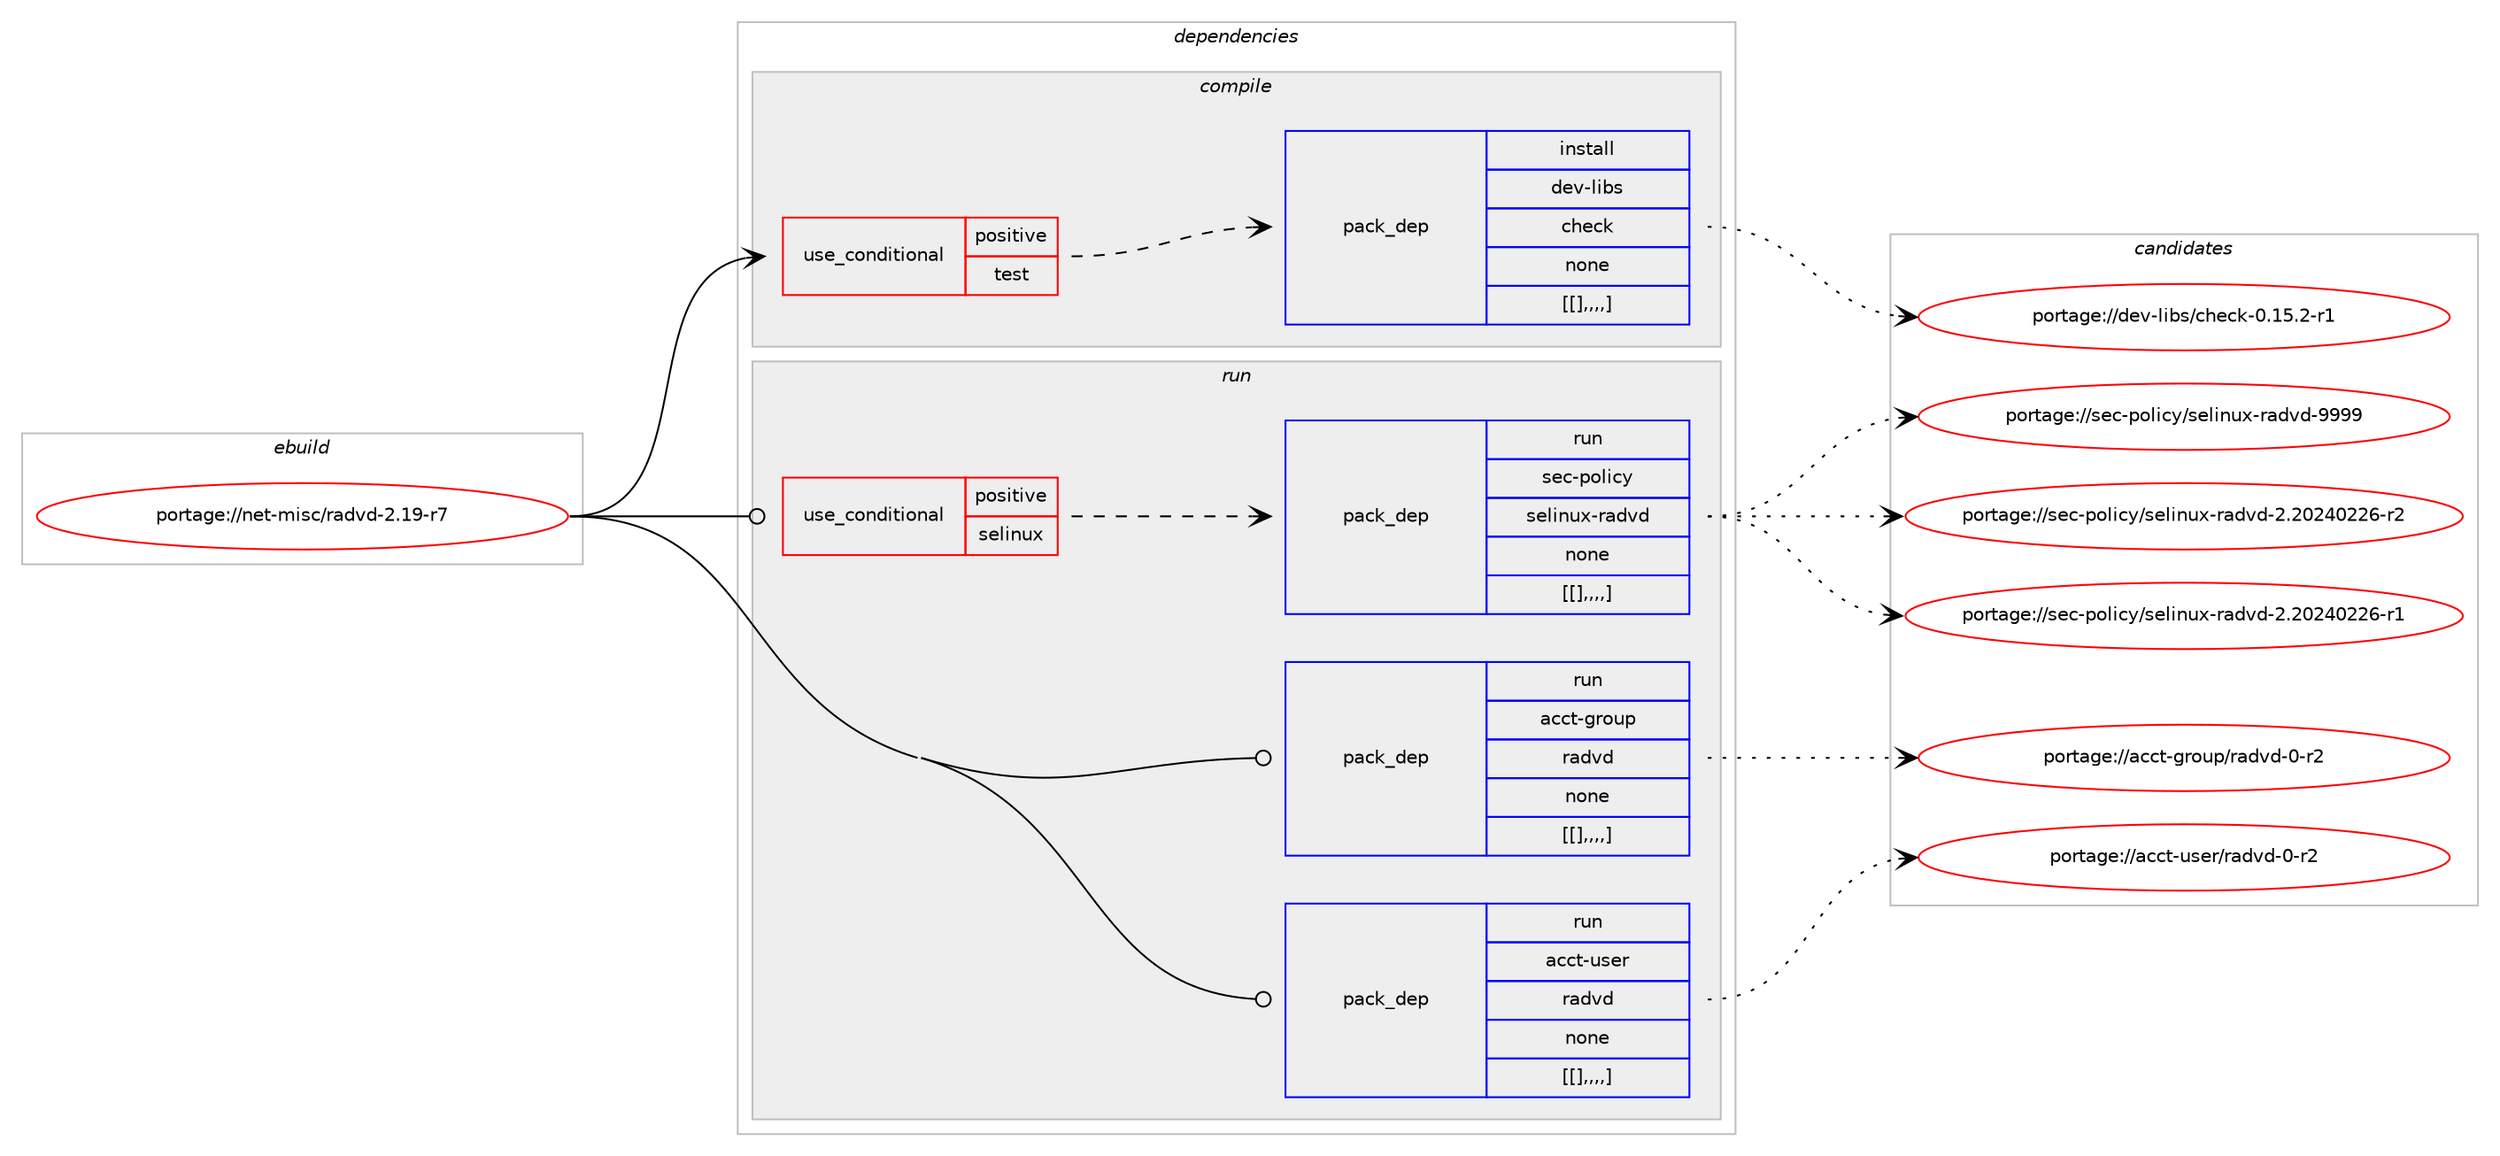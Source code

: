 digraph prolog {

# *************
# Graph options
# *************

newrank=true;
concentrate=true;
compound=true;
graph [rankdir=LR,fontname=Helvetica,fontsize=10,ranksep=1.5];#, ranksep=2.5, nodesep=0.2];
edge  [arrowhead=vee];
node  [fontname=Helvetica,fontsize=10];

# **********
# The ebuild
# **********

subgraph cluster_leftcol {
color=gray;
label=<<i>ebuild</i>>;
id [label="portage://net-misc/radvd-2.19-r7", color=red, width=4, href="../net-misc/radvd-2.19-r7.svg"];
}

# ****************
# The dependencies
# ****************

subgraph cluster_midcol {
color=gray;
label=<<i>dependencies</i>>;
subgraph cluster_compile {
fillcolor="#eeeeee";
style=filled;
label=<<i>compile</i>>;
subgraph cond102153 {
dependency384350 [label=<<TABLE BORDER="0" CELLBORDER="1" CELLSPACING="0" CELLPADDING="4"><TR><TD ROWSPAN="3" CELLPADDING="10">use_conditional</TD></TR><TR><TD>positive</TD></TR><TR><TD>test</TD></TR></TABLE>>, shape=none, color=red];
subgraph pack279460 {
dependency384351 [label=<<TABLE BORDER="0" CELLBORDER="1" CELLSPACING="0" CELLPADDING="4" WIDTH="220"><TR><TD ROWSPAN="6" CELLPADDING="30">pack_dep</TD></TR><TR><TD WIDTH="110">install</TD></TR><TR><TD>dev-libs</TD></TR><TR><TD>check</TD></TR><TR><TD>none</TD></TR><TR><TD>[[],,,,]</TD></TR></TABLE>>, shape=none, color=blue];
}
dependency384350:e -> dependency384351:w [weight=20,style="dashed",arrowhead="vee"];
}
id:e -> dependency384350:w [weight=20,style="solid",arrowhead="vee"];
}
subgraph cluster_compileandrun {
fillcolor="#eeeeee";
style=filled;
label=<<i>compile and run</i>>;
}
subgraph cluster_run {
fillcolor="#eeeeee";
style=filled;
label=<<i>run</i>>;
subgraph cond102154 {
dependency384352 [label=<<TABLE BORDER="0" CELLBORDER="1" CELLSPACING="0" CELLPADDING="4"><TR><TD ROWSPAN="3" CELLPADDING="10">use_conditional</TD></TR><TR><TD>positive</TD></TR><TR><TD>selinux</TD></TR></TABLE>>, shape=none, color=red];
subgraph pack279461 {
dependency384353 [label=<<TABLE BORDER="0" CELLBORDER="1" CELLSPACING="0" CELLPADDING="4" WIDTH="220"><TR><TD ROWSPAN="6" CELLPADDING="30">pack_dep</TD></TR><TR><TD WIDTH="110">run</TD></TR><TR><TD>sec-policy</TD></TR><TR><TD>selinux-radvd</TD></TR><TR><TD>none</TD></TR><TR><TD>[[],,,,]</TD></TR></TABLE>>, shape=none, color=blue];
}
dependency384352:e -> dependency384353:w [weight=20,style="dashed",arrowhead="vee"];
}
id:e -> dependency384352:w [weight=20,style="solid",arrowhead="odot"];
subgraph pack279462 {
dependency384354 [label=<<TABLE BORDER="0" CELLBORDER="1" CELLSPACING="0" CELLPADDING="4" WIDTH="220"><TR><TD ROWSPAN="6" CELLPADDING="30">pack_dep</TD></TR><TR><TD WIDTH="110">run</TD></TR><TR><TD>acct-group</TD></TR><TR><TD>radvd</TD></TR><TR><TD>none</TD></TR><TR><TD>[[],,,,]</TD></TR></TABLE>>, shape=none, color=blue];
}
id:e -> dependency384354:w [weight=20,style="solid",arrowhead="odot"];
subgraph pack279463 {
dependency384355 [label=<<TABLE BORDER="0" CELLBORDER="1" CELLSPACING="0" CELLPADDING="4" WIDTH="220"><TR><TD ROWSPAN="6" CELLPADDING="30">pack_dep</TD></TR><TR><TD WIDTH="110">run</TD></TR><TR><TD>acct-user</TD></TR><TR><TD>radvd</TD></TR><TR><TD>none</TD></TR><TR><TD>[[],,,,]</TD></TR></TABLE>>, shape=none, color=blue];
}
id:e -> dependency384355:w [weight=20,style="solid",arrowhead="odot"];
}
}

# **************
# The candidates
# **************

subgraph cluster_choices {
rank=same;
color=gray;
label=<<i>candidates</i>>;

subgraph choice279460 {
color=black;
nodesep=1;
choice1001011184510810598115479910410199107454846495346504511449 [label="portage://dev-libs/check-0.15.2-r1", color=red, width=4,href="../dev-libs/check-0.15.2-r1.svg"];
dependency384351:e -> choice1001011184510810598115479910410199107454846495346504511449:w [style=dotted,weight="100"];
}
subgraph choice279461 {
color=black;
nodesep=1;
choice1151019945112111108105991214711510110810511011712045114971001181004557575757 [label="portage://sec-policy/selinux-radvd-9999", color=red, width=4,href="../sec-policy/selinux-radvd-9999.svg"];
choice11510199451121111081059912147115101108105110117120451149710011810045504650485052485050544511450 [label="portage://sec-policy/selinux-radvd-2.20240226-r2", color=red, width=4,href="../sec-policy/selinux-radvd-2.20240226-r2.svg"];
choice11510199451121111081059912147115101108105110117120451149710011810045504650485052485050544511449 [label="portage://sec-policy/selinux-radvd-2.20240226-r1", color=red, width=4,href="../sec-policy/selinux-radvd-2.20240226-r1.svg"];
dependency384353:e -> choice1151019945112111108105991214711510110810511011712045114971001181004557575757:w [style=dotted,weight="100"];
dependency384353:e -> choice11510199451121111081059912147115101108105110117120451149710011810045504650485052485050544511450:w [style=dotted,weight="100"];
dependency384353:e -> choice11510199451121111081059912147115101108105110117120451149710011810045504650485052485050544511449:w [style=dotted,weight="100"];
}
subgraph choice279462 {
color=black;
nodesep=1;
choice97999911645103114111117112471149710011810045484511450 [label="portage://acct-group/radvd-0-r2", color=red, width=4,href="../acct-group/radvd-0-r2.svg"];
dependency384354:e -> choice97999911645103114111117112471149710011810045484511450:w [style=dotted,weight="100"];
}
subgraph choice279463 {
color=black;
nodesep=1;
choice97999911645117115101114471149710011810045484511450 [label="portage://acct-user/radvd-0-r2", color=red, width=4,href="../acct-user/radvd-0-r2.svg"];
dependency384355:e -> choice97999911645117115101114471149710011810045484511450:w [style=dotted,weight="100"];
}
}

}
